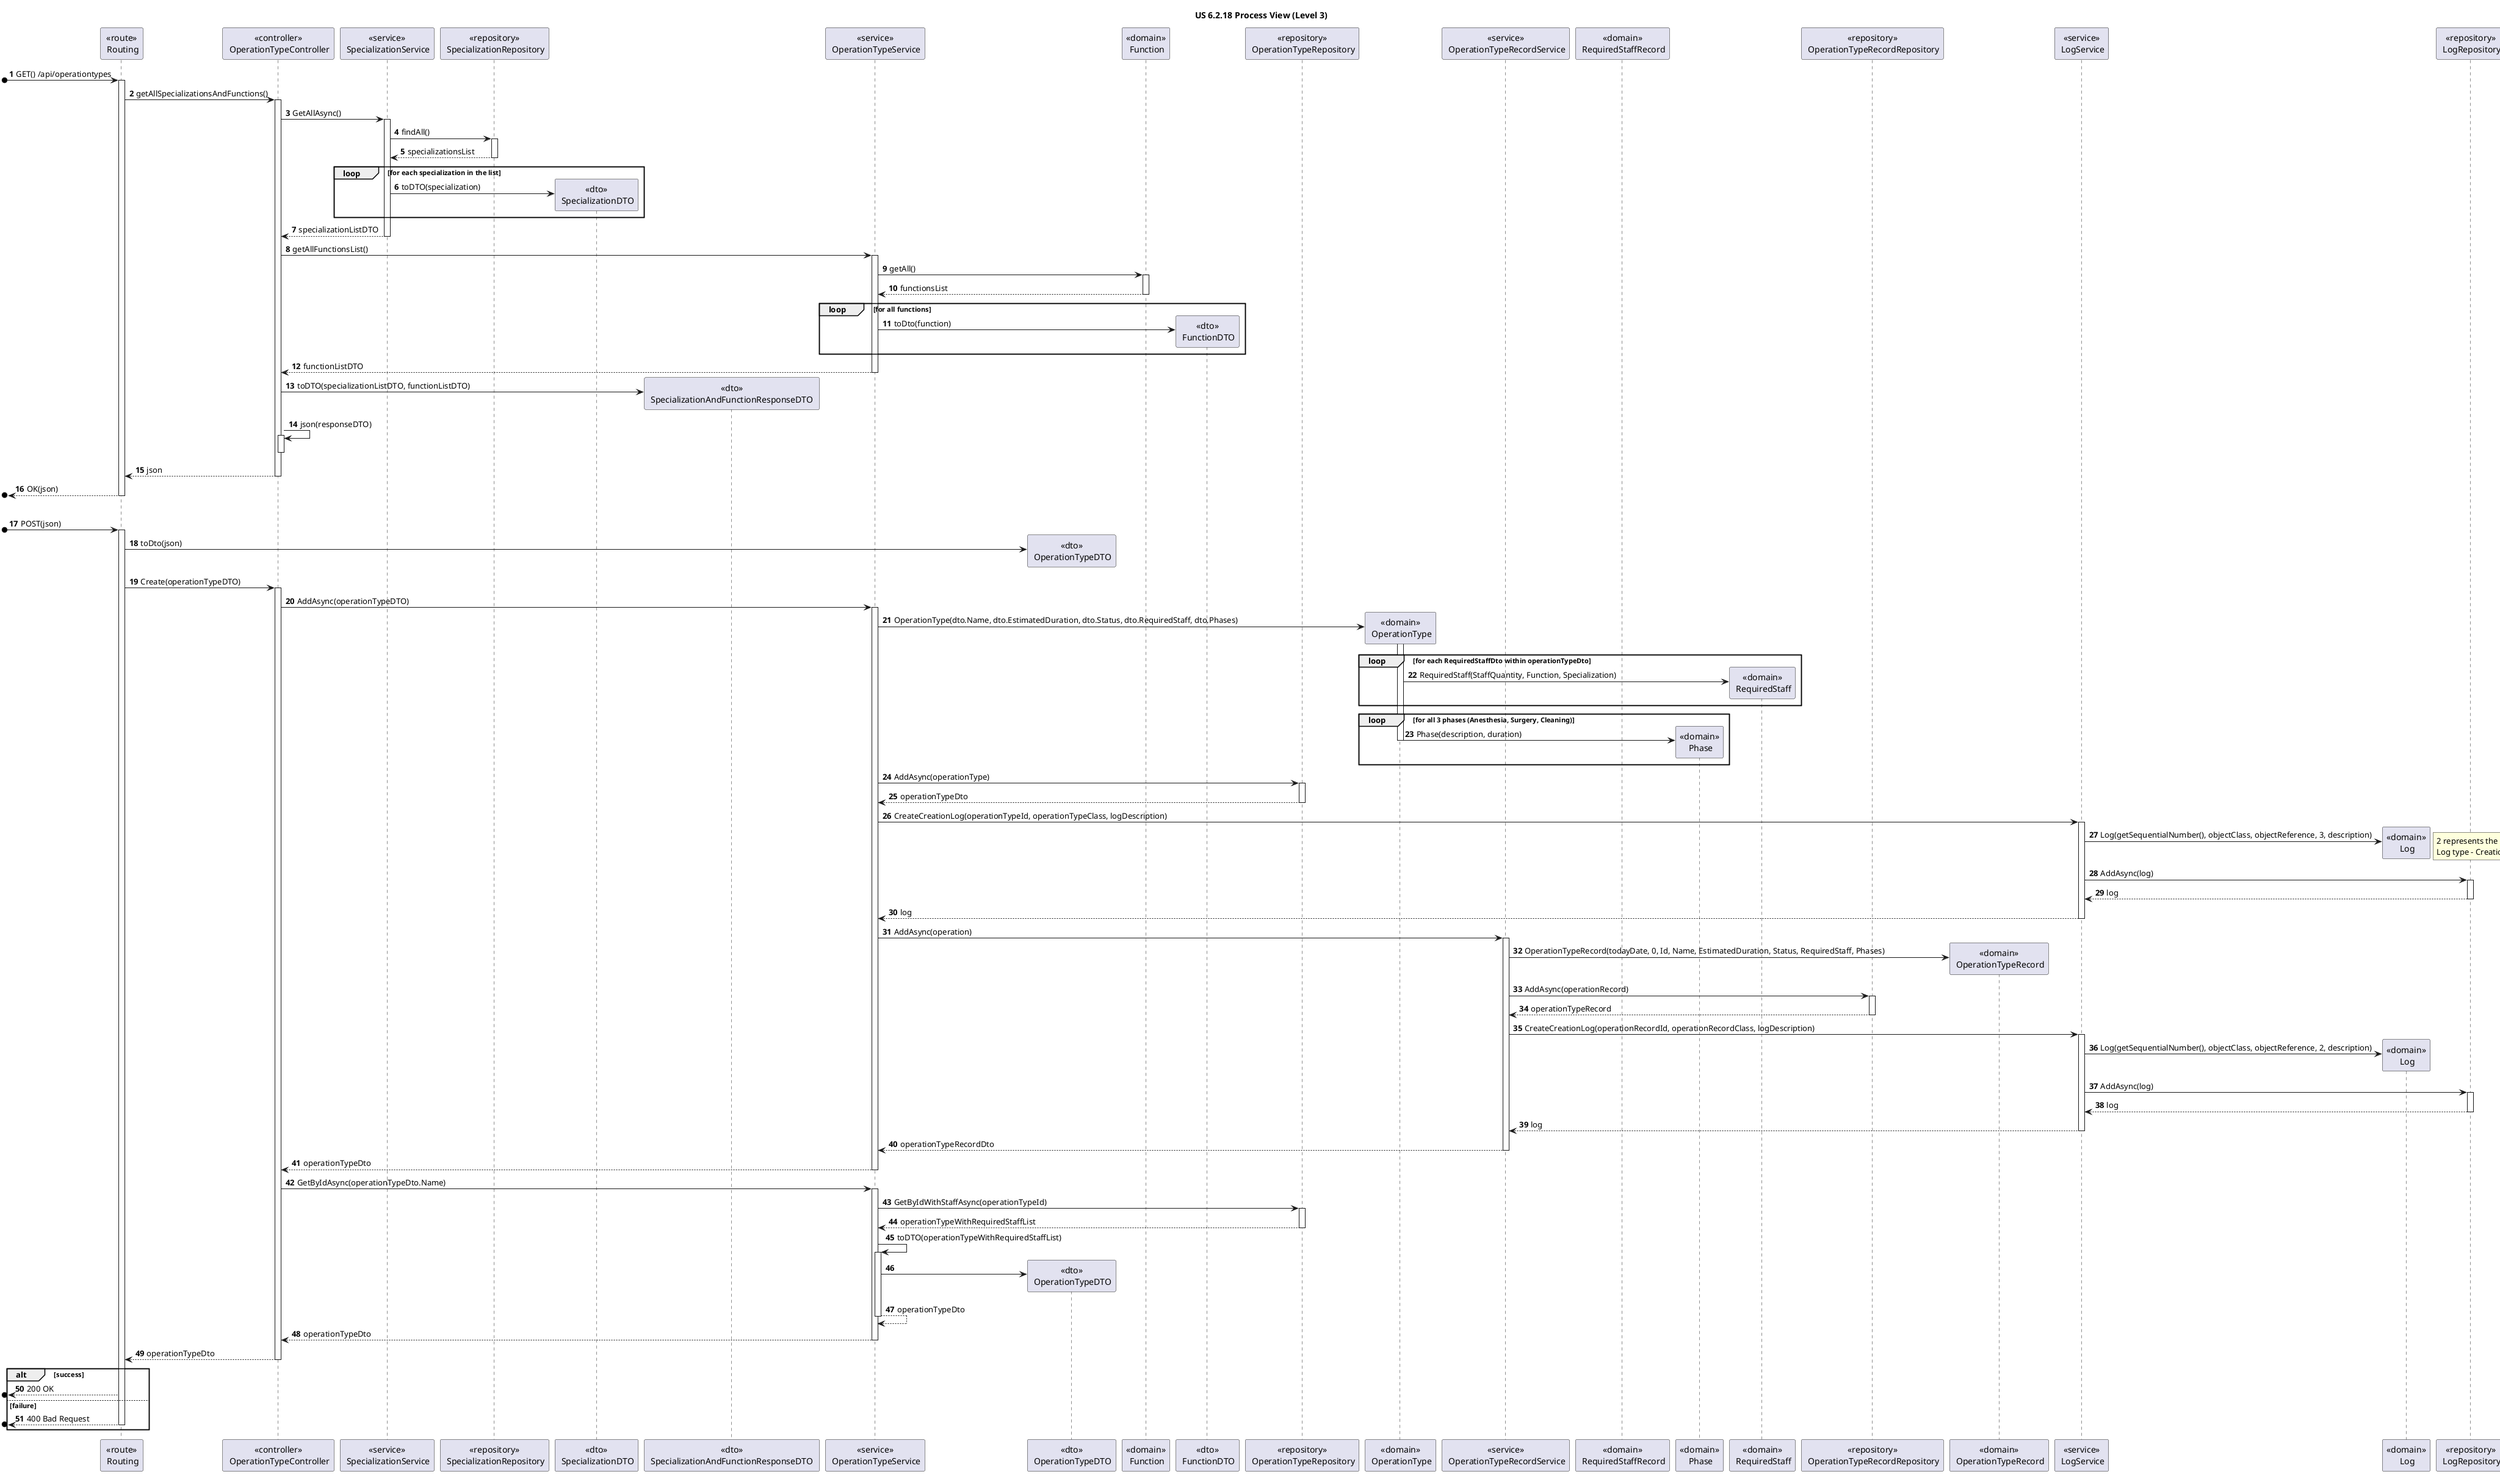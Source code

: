 @startuml
'https://plantuml.com/sequence-diagram

title US 6.2.18 Process View (Level 3)

autonumber

participant "<<route>>\n Routing" as ROUTE
participant "<<controller>>\n OperationTypeController" as CONTROL

participant "<<service>>\n SpecializationService" as SpecializationServ
participant "<<repository>>\n SpecializationRepository" as SpecializationRepo
participant "<<dto>>\n SpecializationDTO" as SpecializationDTO

participant "<<dto>>\n SpecializationAndFunctionResponseDTO " as ResponseDTO

participant "<<service>>\n OperationTypeService" as OPTYServ
participant "<<dto>>\n OperationTypeDTO" as OPTYDTO
participant "<<domain>>\n Function" as Function
participant "<<dto>>\n FunctionDTO" as FunctionDTO

participant "<<repository>>\n OperationTypeRepository" as OPTYRepo
participant "<<domain>>\n OperationType" as OPTY

participant "<<service>>\n OperationTypeRecordService" as OPTYRecordServ
participant "<<domain>>\n OperationTypeRecord" as Record

participant "<<domain>>\n RequiredStaffRecord" as STAFFRecord

participant "<<domain>>\n Phase" as PHASE
participant "<<domain>>\n RequiredStaff" as STAFF

participant "<<repository>>\n OperationTypeRecordRepository" as OPTYRecordRepo
participant "<<domain>>\n OperationTypeRecord" as Record

participant "<<service>>\n LogService" as LogServ
participant "<<domain>>\n Log" as Log
participant "<<repository>>\n LogRepository" as LogRepo


[o-> ROUTE : GET() /api/operationtypes
activate ROUTE

ROUTE -> CONTROL : getAllSpecializationsAndFunctions()
activate CONTROL

CONTROL -> SpecializationServ : GetAllAsync()
activate SpecializationServ

SpecializationServ -> SpecializationRepo : findAll()
activate SpecializationRepo

SpecializationRepo --> SpecializationServ : specializationsList
deactivate SpecializationRepo

loop for each specialization in the list

SpecializationServ -> SpecializationDTO ** : toDTO(specialization)
end loop

SpecializationServ --> CONTROL : specializationListDTO
deactivate SpecializationServ

CONTROL -> OPTYServ : getAllFunctionsList()
activate OPTYServ

OPTYServ -> Function : getAll()
activate Function

Function --> OPTYServ : functionsList
deactivate Function

loop for all functions
OPTYServ -> FunctionDTO** : toDto(function)
end loop

OPTYServ --> CONTROL : functionListDTO
deactivate OPTYServ

CONTROL -> ResponseDTO ** : toDTO(specializationListDTO, functionListDTO)

CONTROL -> CONTROL : json(responseDTO)
activate CONTROL
deactivate CONTROL

CONTROL --> ROUTE : json
deactivate CONTROL

[o<-- ROUTE : OK(json)
deactivate ROUTE

|||

'probably json
[o-> ROUTE : POST(json)
activate ROUTE

ROUTE -> OPTYDTO ** : toDto(json)

ROUTE -> CONTROL : Create(operationTypeDTO)
activate CONTROL

CONTROL -> OPTYServ : AddAsync(operationTypeDTO)
activate OPTYServ


OPTYServ -> OPTY ** : OperationType(dto.Name, dto.EstimatedDuration, dto.Status, dto.RequiredStaff, dto.Phases)
activate OPTY

loop for each RequiredStaffDto within operationTypeDto

OPTY -> STAFF ** : RequiredStaff(StaffQuantity, Function, Specialization)
end loop

loop for all 3 phases (Anesthesia, Surgery, Cleaning)

OPTY -> PHASE ** : Phase(description, duration)
deactivate OPTY
end loop

OPTYServ -> OPTYRepo : AddAsync(operationType)
activate OPTYRepo

OPTYRepo --> OPTYServ : operationTypeDto
deactivate OPTYRepo

OPTYServ -> LogServ : CreateCreationLog(operationTypeId, operationTypeClass, logDescription)
activate LogServ

LogServ -> Log ** : Log(getSequentialNumber(), objectClass, objectReference, 3, description)
note right
2 represents the
Log type - Creation
end note

LogServ -> LogRepo : AddAsync(log)
activate LogRepo

LogRepo --> LogServ : log
deactivate LogRepo

LogServ --> OPTYServ : log
deactivate LogServ

OPTYServ -> OPTYRecordServ : AddAsync(operation)
activate OPTYRecordServ

OPTYRecordServ -> Record ** : OperationTypeRecord(todayDate, 0, Id, Name, EstimatedDuration, Status, RequiredStaff, Phases)

OPTYRecordServ -> OPTYRecordRepo : AddAsync(operationRecord)
activate OPTYRecordRepo

OPTYRecordRepo --> OPTYRecordServ : operationTypeRecord
deactivate OPTYRecordRepo

OPTYRecordServ -> LogServ : CreateCreationLog(operationRecordId, operationRecordClass, logDescription)
activate LogServ

LogServ -> Log ** : Log(getSequentialNumber(), objectClass, objectReference, 2, description)

LogServ -> LogRepo : AddAsync(log)
activate LogRepo

LogRepo --> LogServ : log
deactivate LogRepo

LogServ --> OPTYRecordServ : log
deactivate LogServ

OPTYRecordServ --> OPTYServ : operationTypeRecordDto
deactivate OPTYRecordServ


OPTYServ --> CONTROL : operationTypeDto
deactivate OPTYServ

CONTROL -> OPTYServ : GetByIdAsync(operationTypeDto.Name)
activate OPTYServ

OPTYServ -> OPTYRepo : GetByIdWithStaffAsync(operationTypeId)
activate OPTYRepo

OPTYRepo --> OPTYServ : operationTypeWithRequiredStaffList
deactivate OPTYRepo

OPTYServ -> OPTYServ : toDTO(operationTypeWithRequiredStaffList)
activate OPTYServ

OPTYServ -> OPTYDTO **

OPTYServ --> OPTYServ : operationTypeDto
deactivate OPTYServ

OPTYServ --> CONTROL : operationTypeDto
deactivate OPTYServ

CONTROL --> ROUTE : operationTypeDto
deactivate CONTROL

alt success
[o<-- ROUTE : 200 OK

else failure

[o<-- ROUTE : 400 Bad Request
deactivate ROUTE
end alt


@enduml